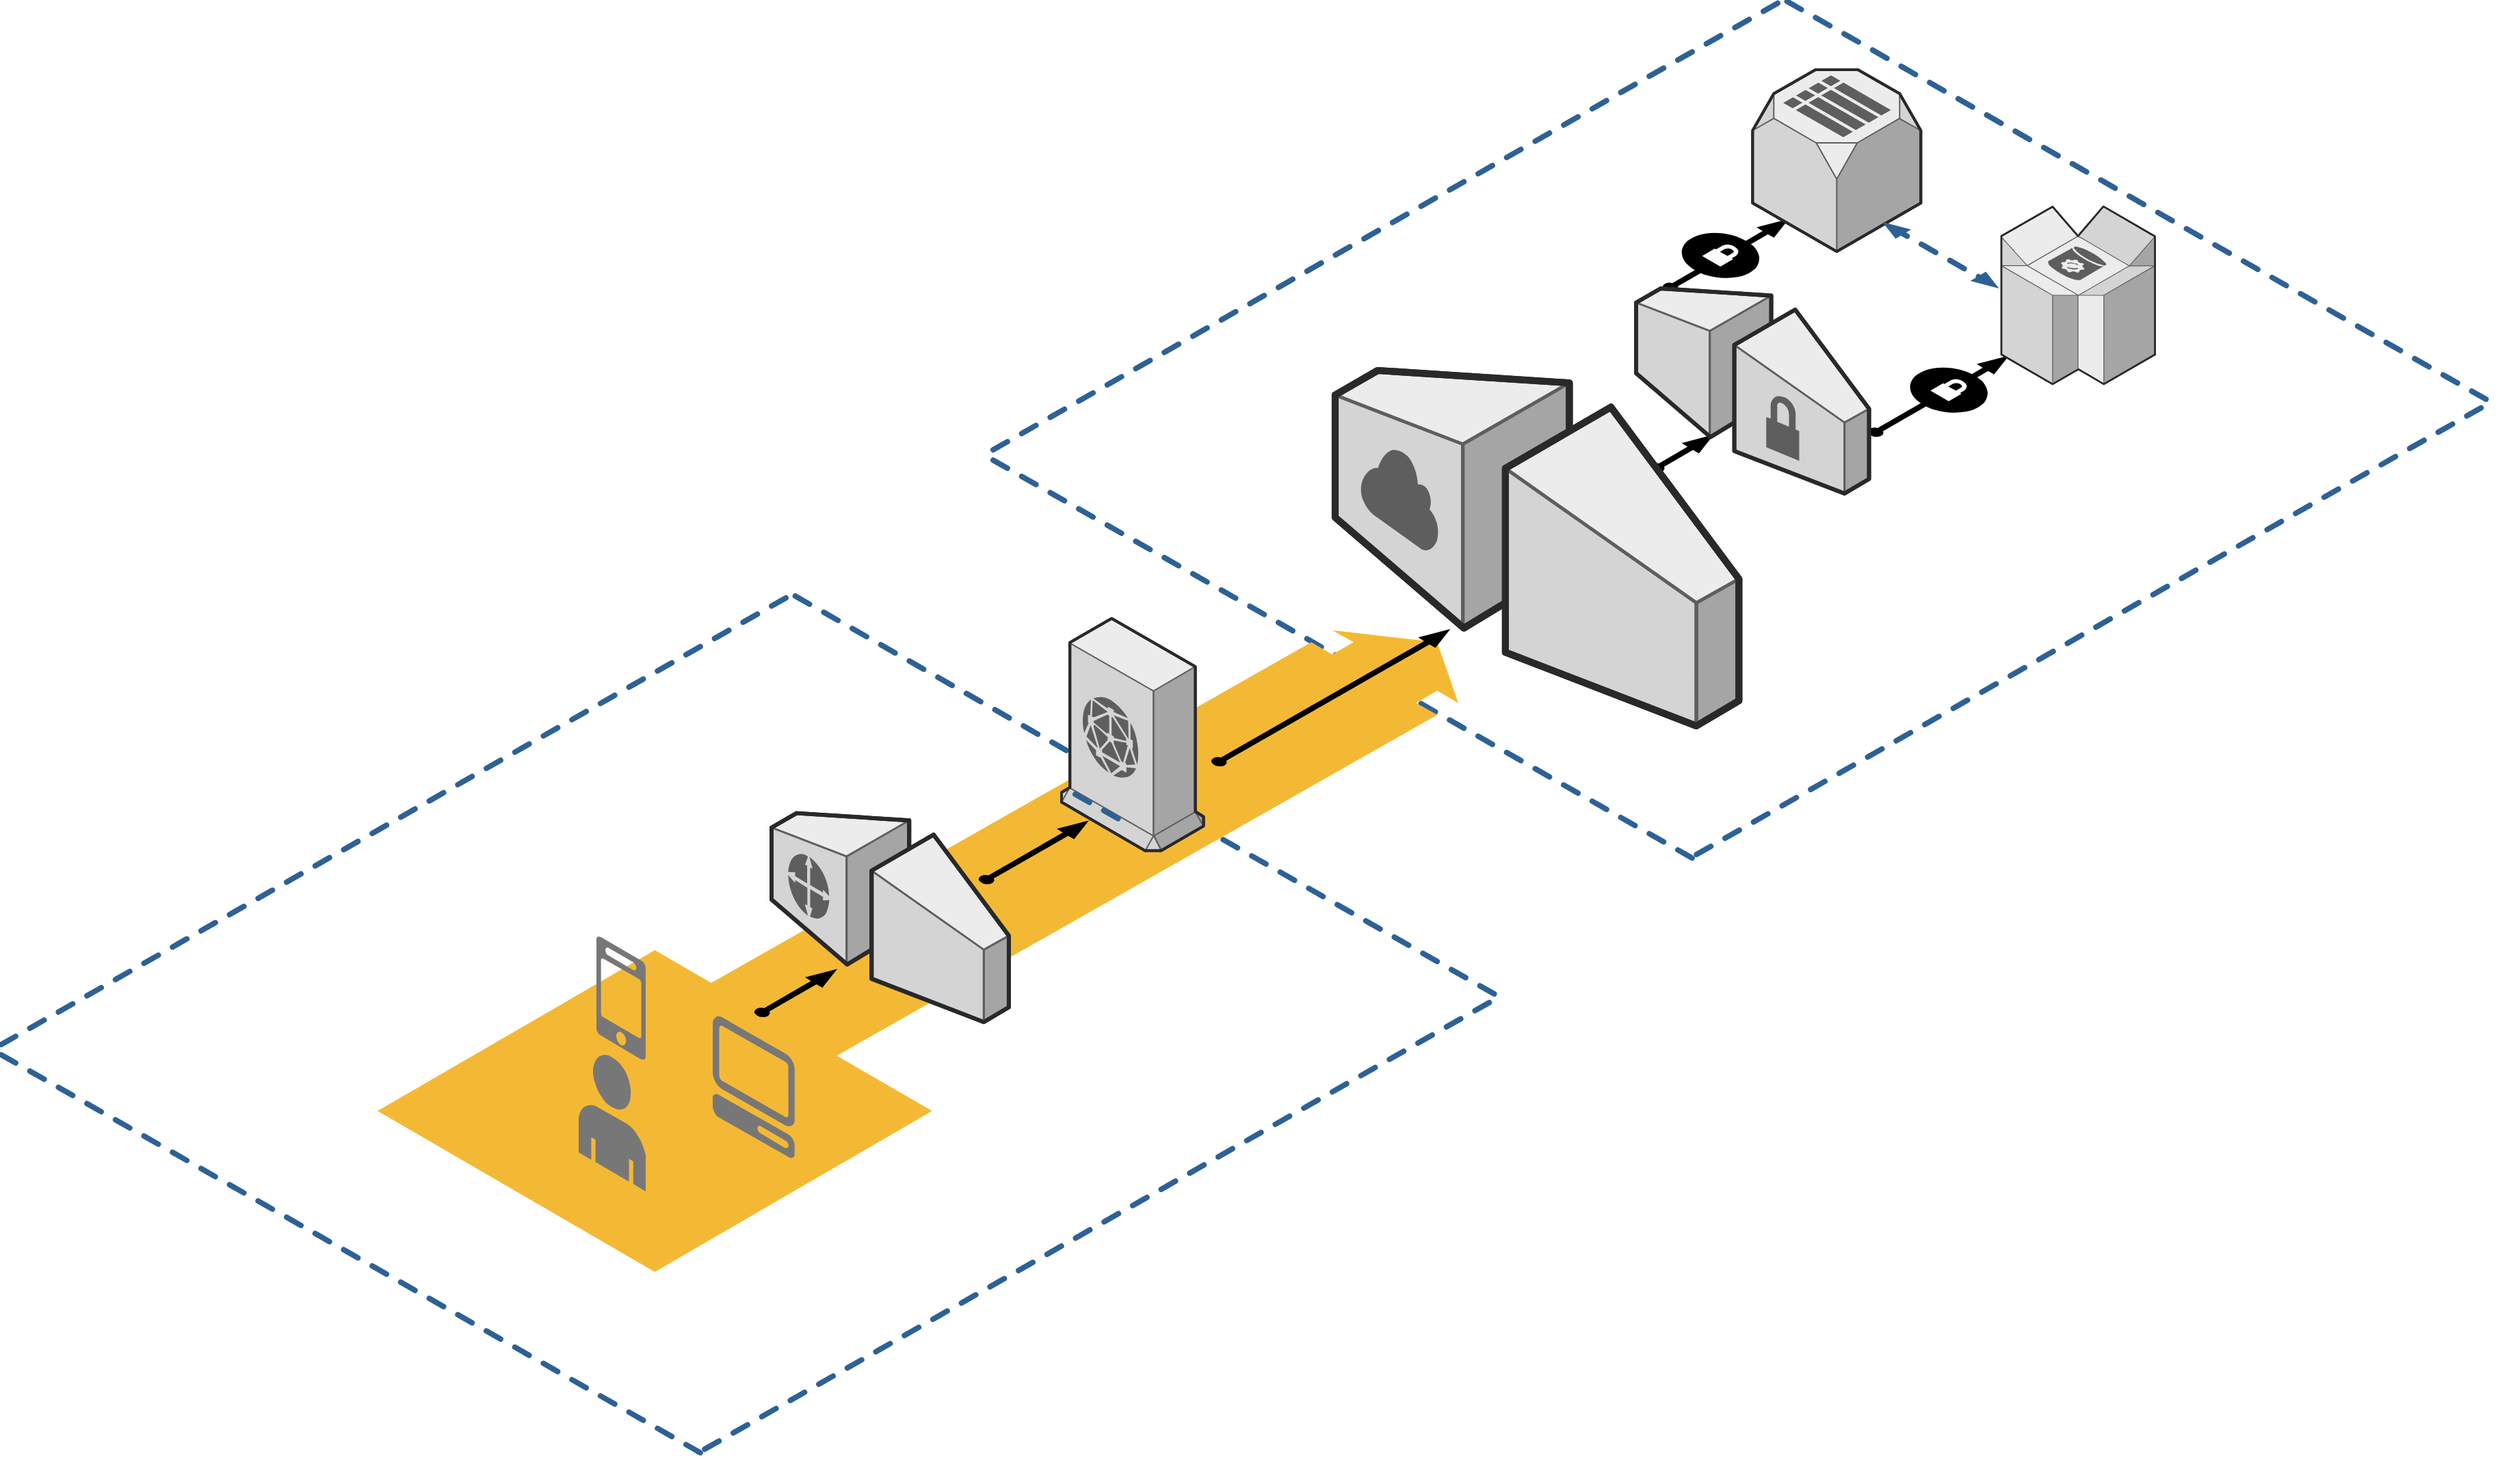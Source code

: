 <mxfile version="20.5.3" type="github">
  <diagram name="Page-1" id="aaaa8250-4180-3840-79b5-4cada1eebb92">
    <mxGraphModel dx="2628" dy="-147" grid="1" gridSize="10" guides="1" tooltips="1" connect="1" arrows="1" fold="1" page="1" pageScale="1" pageWidth="850" pageHeight="1100" background="none" math="0" shadow="0">
      <root>
        <mxCell id="0" />
        <mxCell id="1" parent="0" />
        <mxCell id="G8vrqa7yW1IuufQoo15r-32" value="" style="group" vertex="1" connectable="0" parent="1">
          <mxGeometry x="500" y="1230" width="1100" height="629" as="geometry" />
        </mxCell>
        <mxCell id="G8vrqa7yW1IuufQoo15r-33" value="" style="verticalLabelPosition=bottom;html=1;verticalAlign=top;strokeWidth=1;align=center;outlineConnect=0;dashed=0;outlineConnect=0;shape=mxgraph.aws3d.dashedArrowlessEdge2;strokeColor=#2D6195;aspect=fixed;" vertex="1" parent="G8vrqa7yW1IuufQoo15r-32">
          <mxGeometry x="580.34" width="519.66" height="296.01" as="geometry" />
        </mxCell>
        <mxCell id="G8vrqa7yW1IuufQoo15r-34" value="" style="verticalLabelPosition=bottom;html=1;verticalAlign=top;strokeWidth=1;align=center;outlineConnect=0;dashed=0;outlineConnect=0;shape=mxgraph.aws3d.dashedArrowlessEdge2;strokeColor=#2D6195;aspect=fixed;" vertex="1" parent="G8vrqa7yW1IuufQoo15r-32">
          <mxGeometry y="335.6" width="515.08" height="293.4" as="geometry" />
        </mxCell>
        <mxCell id="G8vrqa7yW1IuufQoo15r-35" value="" style="verticalLabelPosition=bottom;html=1;verticalAlign=top;strokeWidth=1;align=center;outlineConnect=0;dashed=0;outlineConnect=0;shape=mxgraph.aws3d.dashedArrowlessEdge2;strokeColor=#2D6195;aspect=fixed;flipV=1;" vertex="1" parent="G8vrqa7yW1IuufQoo15r-32">
          <mxGeometry width="575.84" height="328.01" as="geometry" />
        </mxCell>
        <mxCell id="G8vrqa7yW1IuufQoo15r-36" value="" style="verticalLabelPosition=bottom;html=1;verticalAlign=top;strokeWidth=1;align=center;outlineConnect=0;dashed=0;outlineConnect=0;shape=mxgraph.aws3d.dashedArrowlessEdge2;strokeColor=#2D6195;aspect=fixed;flipV=1;" vertex="1" parent="G8vrqa7yW1IuufQoo15r-32">
          <mxGeometry x="514.16" y="296.01" width="575.84" height="328.01" as="geometry" />
        </mxCell>
        <mxCell id="G8vrqa7yW1IuufQoo15r-43" value="" style="verticalLabelPosition=bottom;html=1;verticalAlign=top;strokeWidth=1;align=center;outlineConnect=0;dashed=0;outlineConnect=0;shape=mxgraph.aws3d.arrowNW;fillColor=#000000;aspect=fixed;flipV=0;flipH=1;" vertex="1" parent="G8vrqa7yW1IuufQoo15r-32">
          <mxGeometry x="534.84" y="160" width="45.5" height="26" as="geometry" />
        </mxCell>
        <mxCell id="G8vrqa7yW1IuufQoo15r-44" value="" style="verticalLabelPosition=bottom;html=1;verticalAlign=top;strokeWidth=1;align=center;outlineConnect=0;dashed=0;outlineConnect=0;shape=mxgraph.aws3d.arrowlessNE;fillColor=#000000;aspect=fixed;" vertex="1" parent="G8vrqa7yW1IuufQoo15r-32">
          <mxGeometry x="490" y="180" width="55.76" height="31.76" as="geometry" />
        </mxCell>
        <mxCell id="G8vrqa7yW1IuufQoo15r-40" value="" style="verticalLabelPosition=bottom;html=1;verticalAlign=top;strokeWidth=1;align=center;outlineConnect=0;dashed=0;outlineConnect=0;shape=mxgraph.aws3d.secureConnection;fillColor=#000000;strokeColor=#ffffff;aspect=fixed;" vertex="1" parent="G8vrqa7yW1IuufQoo15r-32">
          <mxGeometry x="503.08" y="169" width="57.0" height="34" as="geometry" />
        </mxCell>
        <mxCell id="G8vrqa7yW1IuufQoo15r-46" value="" style="verticalLabelPosition=bottom;html=1;verticalAlign=top;strokeWidth=1;align=center;outlineConnect=0;dashed=0;outlineConnect=0;shape=mxgraph.aws3d.arrowlessNE;fillColor=#000000;aspect=fixed;" vertex="1" parent="G8vrqa7yW1IuufQoo15r-32">
          <mxGeometry x="640" y="286.0" width="55.76" height="31.76" as="geometry" />
        </mxCell>
        <mxCell id="G8vrqa7yW1IuufQoo15r-47" value="" style="verticalLabelPosition=bottom;html=1;verticalAlign=top;strokeWidth=1;align=center;outlineConnect=0;dashed=0;outlineConnect=0;shape=mxgraph.aws3d.arrowNW;fillColor=#000000;aspect=fixed;flipV=0;flipH=1;" vertex="1" parent="G8vrqa7yW1IuufQoo15r-32">
          <mxGeometry x="695.76" y="260" width="45.5" height="26" as="geometry" />
        </mxCell>
        <mxCell id="G8vrqa7yW1IuufQoo15r-45" value="" style="verticalLabelPosition=bottom;html=1;verticalAlign=top;strokeWidth=1;align=center;outlineConnect=0;dashed=0;outlineConnect=0;shape=mxgraph.aws3d.secureConnection;fillColor=#000000;strokeColor=#ffffff;aspect=fixed;" vertex="1" parent="G8vrqa7yW1IuufQoo15r-32">
          <mxGeometry x="670" y="267.5" width="57.0" height="34" as="geometry" />
        </mxCell>
        <mxCell id="G8vrqa7yW1IuufQoo15r-29" value="" style="verticalLabelPosition=bottom;html=1;verticalAlign=top;strokeWidth=1;align=center;outlineConnect=0;dashed=0;outlineConnect=0;shape=mxgraph.aws3d.dynamoDb;fillColor=#ECECEC;strokeColor=#5E5E5E;aspect=fixed;" vertex="1" parent="G8vrqa7yW1IuufQoo15r-32">
          <mxGeometry x="737" y="150" width="112.36" height="130" as="geometry" />
        </mxCell>
        <mxCell id="G8vrqa7yW1IuufQoo15r-49" value="" style="verticalLabelPosition=bottom;html=1;verticalAlign=top;strokeWidth=1;align=center;outlineConnect=0;dashed=0;outlineConnect=0;shape=mxgraph.aws3d.arrowNE;fillColor=#000000;aspect=fixed;" vertex="1" parent="G8vrqa7yW1IuufQoo15r-32">
          <mxGeometry x="480" y="317.76" width="45.5" height="26" as="geometry" />
        </mxCell>
        <mxCell id="G8vrqa7yW1IuufQoo15r-31" value="" style="group" vertex="1" connectable="0" parent="1">
          <mxGeometry x="-225" y="1665" width="1100" height="629" as="geometry" />
        </mxCell>
        <mxCell id="G8vrqa7yW1IuufQoo15r-20" value="" style="verticalLabelPosition=bottom;html=1;verticalAlign=top;strokeWidth=1;align=center;outlineConnect=0;dashed=0;outlineConnect=0;shape=mxgraph.aws3d.dashedArrowlessEdge2;strokeColor=#2D6195;aspect=fixed;" vertex="1" parent="G8vrqa7yW1IuufQoo15r-31">
          <mxGeometry x="580.34" width="519.66" height="296.01" as="geometry" />
        </mxCell>
        <mxCell id="G8vrqa7yW1IuufQoo15r-21" value="" style="verticalLabelPosition=bottom;html=1;verticalAlign=top;strokeWidth=1;align=center;outlineConnect=0;dashed=0;outlineConnect=0;shape=mxgraph.aws3d.dashedArrowlessEdge2;strokeColor=#2D6195;aspect=fixed;" vertex="1" parent="G8vrqa7yW1IuufQoo15r-31">
          <mxGeometry y="335.6" width="515.08" height="293.4" as="geometry" />
        </mxCell>
        <mxCell id="G8vrqa7yW1IuufQoo15r-23" value="" style="verticalLabelPosition=bottom;html=1;verticalAlign=top;strokeWidth=1;align=center;outlineConnect=0;dashed=0;outlineConnect=0;shape=mxgraph.aws3d.dashedArrowlessEdge2;strokeColor=#2D6195;aspect=fixed;flipV=1;" vertex="1" parent="G8vrqa7yW1IuufQoo15r-31">
          <mxGeometry width="575.84" height="328.01" as="geometry" />
        </mxCell>
        <mxCell id="G8vrqa7yW1IuufQoo15r-24" value="" style="verticalLabelPosition=bottom;html=1;verticalAlign=top;strokeWidth=1;align=center;outlineConnect=0;dashed=0;outlineConnect=0;shape=mxgraph.aws3d.dashedArrowlessEdge2;strokeColor=#2D6195;aspect=fixed;flipV=1;" vertex="1" parent="G8vrqa7yW1IuufQoo15r-31">
          <mxGeometry x="514.16" y="296.01" width="575.84" height="328.01" as="geometry" />
        </mxCell>
        <mxCell id="G8vrqa7yW1IuufQoo15r-11" value="" style="verticalLabelPosition=bottom;html=1;verticalAlign=top;strokeWidth=1;align=center;outlineConnect=0;dashed=0;outlineConnect=0;shape=mxgraph.aws3d.flatDoubleEdge2;strokeColor=none;fillColor=#F4B934;aspect=fixed;flipH=1;" vertex="1" parent="1">
          <mxGeometry x="230" y="1690" width="609.98" height="347.46" as="geometry" />
        </mxCell>
        <mxCell id="G8vrqa7yW1IuufQoo15r-3" value="" style="verticalLabelPosition=bottom;html=1;verticalAlign=top;strokeWidth=1;align=center;outlineConnect=0;dashed=0;outlineConnect=0;shape=mxgraph.aws3d.spot2;fillColor=#F4B934;strokeColor=none;aspect=fixed;" vertex="1" parent="1">
          <mxGeometry x="50" y="1924" width="405.33" height="235.35" as="geometry" />
        </mxCell>
        <mxCell id="G8vrqa7yW1IuufQoo15r-1" value="" style="verticalLabelPosition=bottom;html=1;verticalAlign=top;strokeWidth=1;align=center;outlineConnect=0;dashed=0;outlineConnect=0;shape=mxgraph.aws3d.end_user;strokeColor=none;fillColor=#777777;aspect=fixed;" vertex="1" parent="1">
          <mxGeometry x="197" y="2000" width="49" height="100.46" as="geometry" />
        </mxCell>
        <mxCell id="G8vrqa7yW1IuufQoo15r-2" value="" style="verticalLabelPosition=bottom;html=1;verticalAlign=top;strokeWidth=1;align=center;outlineConnect=0;dashed=0;outlineConnect=0;shape=mxgraph.aws3d.mobile_worker;aspect=fixed;strokeColor=none;fillColor=#777777;" vertex="1" parent="1">
          <mxGeometry x="210" y="1914" width="36" height="90" as="geometry" />
        </mxCell>
        <mxCell id="G8vrqa7yW1IuufQoo15r-4" value="" style="verticalLabelPosition=bottom;html=1;verticalAlign=top;strokeWidth=1;align=center;outlineConnect=0;dashed=0;outlineConnect=0;shape=mxgraph.aws3d.client;aspect=fixed;strokeColor=none;fillColor=#777777;" vertex="1" parent="1">
          <mxGeometry x="295" y="1972.17" width="60" height="104" as="geometry" />
        </mxCell>
        <mxCell id="G8vrqa7yW1IuufQoo15r-5" value="" style="verticalLabelPosition=bottom;html=1;verticalAlign=top;strokeWidth=1;dashed=0;shape=mxgraph.aws3d.cloudfront;fillColor=#ECECEC;strokeColor=#5E5E5E;aspect=fixed;rounded=1;shadow=0;comic=0;fontSize=12;flipH=0;" vertex="1" parent="1">
          <mxGeometry x="550" y="1681.4" width="103.8" height="169.8" as="geometry" />
        </mxCell>
        <mxCell id="G8vrqa7yW1IuufQoo15r-7" value="" style="verticalLabelPosition=bottom;html=1;verticalAlign=top;strokeWidth=1;align=center;outlineConnect=0;dashed=0;outlineConnect=0;shape=mxgraph.aws3d.customerGateway;fillColor=#ECECEC;strokeColor=#5E5E5E;aspect=fixed;flipH=1;" vertex="1" parent="1">
          <mxGeometry x="338" y="1823.8" width="173.46" height="152.8" as="geometry" />
        </mxCell>
        <mxCell id="G8vrqa7yW1IuufQoo15r-26" value="" style="verticalLabelPosition=bottom;html=1;verticalAlign=top;strokeWidth=1;align=center;outlineConnect=0;dashed=0;outlineConnect=0;shape=mxgraph.aws3d.internetGateway;fillColor=#ECECEC;strokeColor=#5E5E5E;aspect=fixed;flipV=0;flipH=1;" vertex="1" parent="1">
          <mxGeometry x="750" y="1500" width="295.15" height="260" as="geometry" />
        </mxCell>
        <mxCell id="G8vrqa7yW1IuufQoo15r-27" value="" style="verticalLabelPosition=bottom;html=1;verticalAlign=top;strokeWidth=1;align=center;outlineConnect=0;dashed=0;outlineConnect=0;shape=mxgraph.aws3d.simpleDb;fillColor=#ECECEC;strokeColor=#5E5E5E;aspect=fixed;" vertex="1" parent="1">
          <mxGeometry x="1055.15" y="1280" width="123" height="133" as="geometry" />
        </mxCell>
        <mxCell id="G8vrqa7yW1IuufQoo15r-30" value="" style="verticalLabelPosition=bottom;html=1;verticalAlign=top;strokeWidth=1;align=center;outlineConnect=0;dashed=0;outlineConnect=0;shape=mxgraph.aws3d.vpcGateway;fillColor=#ECECEC;strokeColor=#5E5E5E;aspect=fixed;" vertex="1" parent="1">
          <mxGeometry x="970" y="1440" width="170.28" height="150" as="geometry" />
        </mxCell>
        <mxCell id="G8vrqa7yW1IuufQoo15r-37" value="" style="verticalLabelPosition=bottom;html=1;verticalAlign=top;strokeWidth=1;align=center;outlineConnect=0;dashed=0;outlineConnect=0;shape=mxgraph.aws3d.dashedArrowlessEdge2;strokeColor=#2D6195;aspect=fixed;" vertex="1" parent="1">
          <mxGeometry x="560" y="1810" width="31.6" height="18" as="geometry" />
        </mxCell>
        <mxCell id="G8vrqa7yW1IuufQoo15r-38" value="" style="verticalLabelPosition=bottom;html=1;verticalAlign=top;strokeWidth=1;align=center;outlineConnect=0;dashed=0;outlineConnect=0;shape=mxgraph.aws3d.dashedEdgeDouble2;strokeColor=#2D6195;aspect=fixed;" vertex="1" parent="1">
          <mxGeometry x="1150" y="1391.39" width="85.34" height="48.61" as="geometry" />
        </mxCell>
        <mxCell id="G8vrqa7yW1IuufQoo15r-50" value="" style="verticalLabelPosition=bottom;html=1;verticalAlign=top;strokeWidth=1;align=center;outlineConnect=0;dashed=0;outlineConnect=0;shape=mxgraph.aws3d.arrowNE;fillColor=#000000;aspect=fixed;" vertex="1" parent="1">
          <mxGeometry x="490" y="1830" width="78.75" height="45" as="geometry" />
        </mxCell>
        <mxCell id="G8vrqa7yW1IuufQoo15r-51" value="" style="verticalLabelPosition=bottom;html=1;verticalAlign=top;strokeWidth=1;align=center;outlineConnect=0;dashed=0;outlineConnect=0;shape=mxgraph.aws3d.arrowNE;fillColor=#000000;aspect=fixed;" vertex="1" parent="1">
          <mxGeometry x="660" y="1690" width="172.9" height="98.8" as="geometry" />
        </mxCell>
        <mxCell id="G8vrqa7yW1IuufQoo15r-53" value="" style="verticalLabelPosition=bottom;html=1;verticalAlign=top;strokeWidth=1;align=center;outlineConnect=0;dashed=0;outlineConnect=0;shape=mxgraph.aws3d.arrowNE;fillColor=#000000;aspect=fixed;" vertex="1" parent="1">
          <mxGeometry x="326" y="1938.6" width="58.75" height="33.57" as="geometry" />
        </mxCell>
      </root>
    </mxGraphModel>
  </diagram>
</mxfile>
